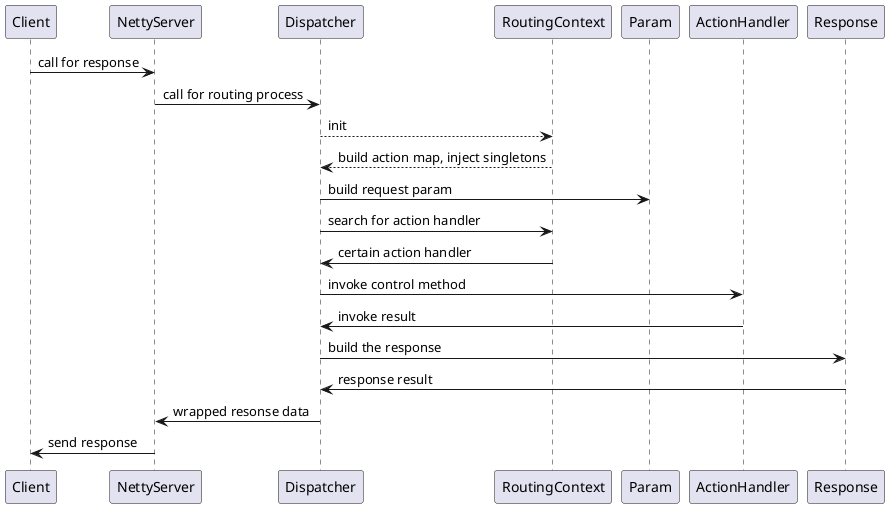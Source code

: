 @startuml

Client -> NettyServer: call for response
NettyServer -> Dispatcher: call for routing process
Dispatcher --> RoutingContext: init
RoutingContext --> Dispatcher: build action map, inject singletons
Dispatcher -> Param: build request param
Dispatcher -> RoutingContext: search for action handler
RoutingContext -> Dispatcher: certain action handler
Dispatcher -> ActionHandler: invoke control method
ActionHandler -> Dispatcher: invoke result
Dispatcher -> Response: build the response
Response -> Dispatcher: response result
Dispatcher -> NettyServer: wrapped resonse data
NettyServer -> Client: send response
@enduml